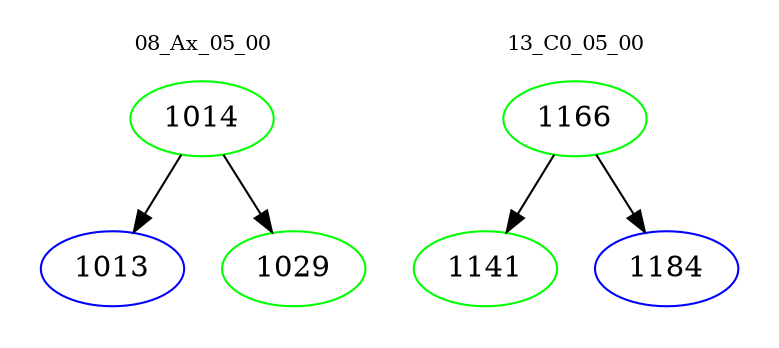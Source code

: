 digraph{
subgraph cluster_0 {
color = white
label = "08_Ax_05_00";
fontsize=10;
T0_1014 [label="1014", color="green"]
T0_1014 -> T0_1013 [color="black"]
T0_1013 [label="1013", color="blue"]
T0_1014 -> T0_1029 [color="black"]
T0_1029 [label="1029", color="green"]
}
subgraph cluster_1 {
color = white
label = "13_C0_05_00";
fontsize=10;
T1_1166 [label="1166", color="green"]
T1_1166 -> T1_1141 [color="black"]
T1_1141 [label="1141", color="green"]
T1_1166 -> T1_1184 [color="black"]
T1_1184 [label="1184", color="blue"]
}
}

